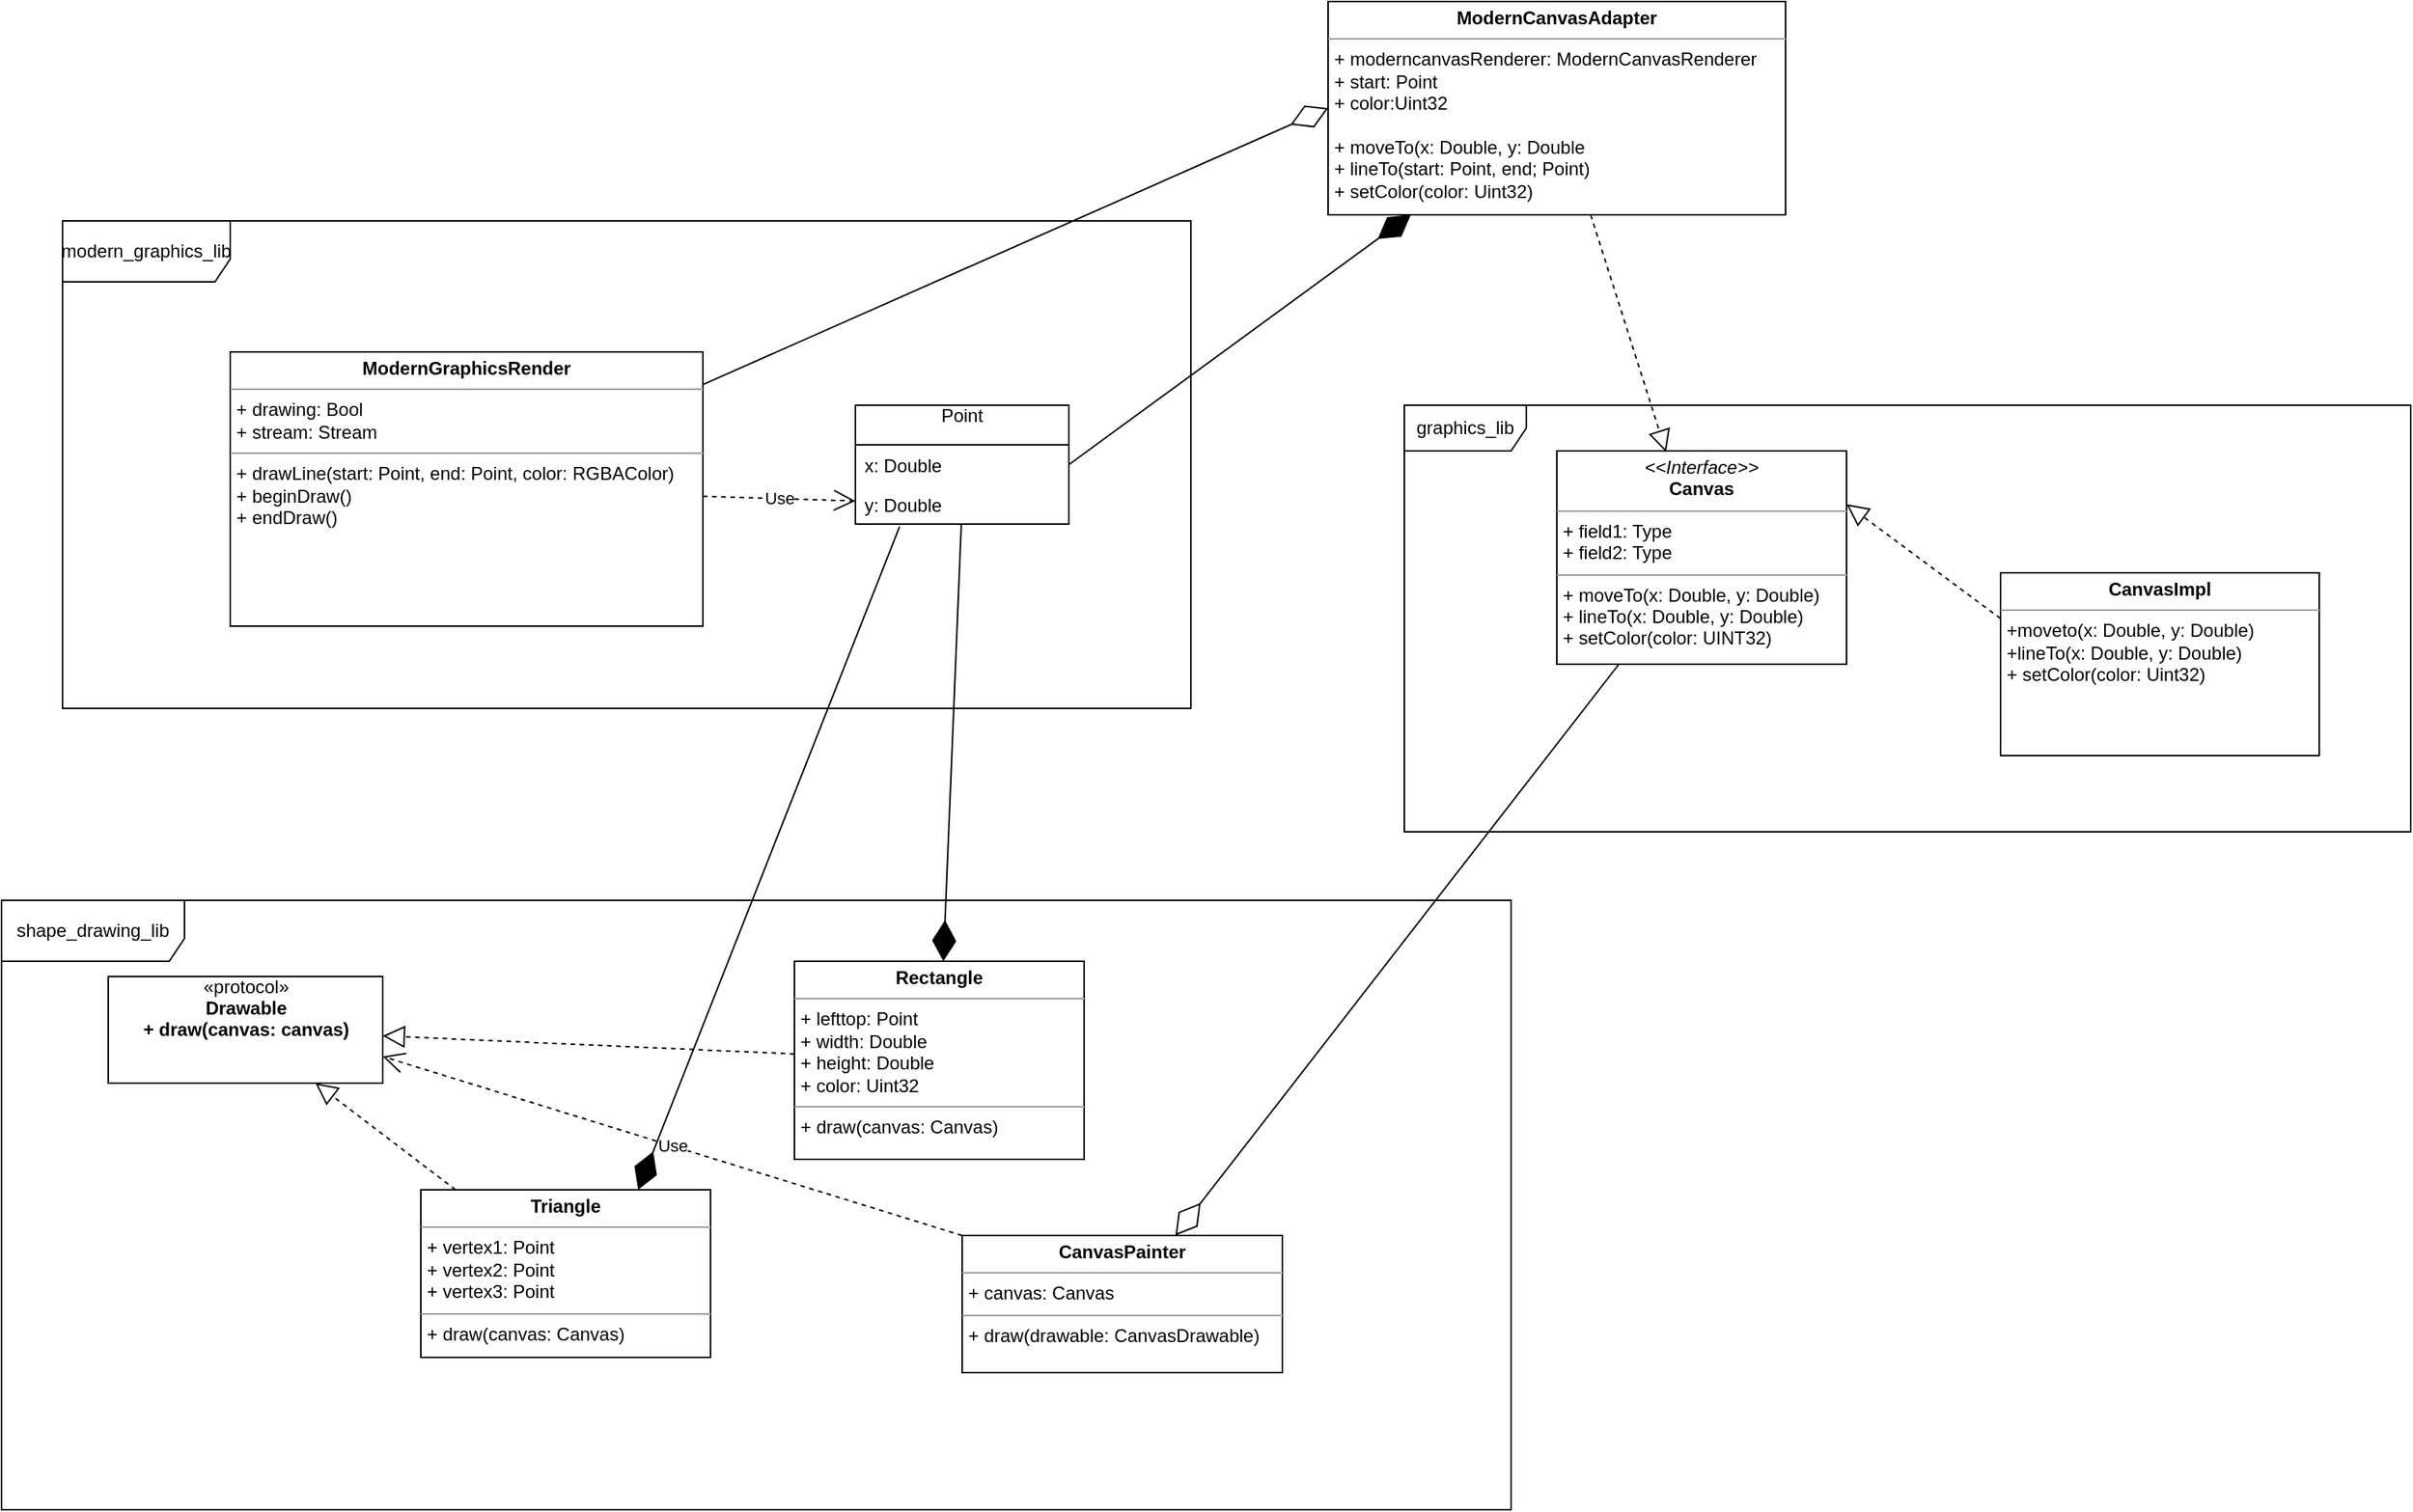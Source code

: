 <mxfile version="13.7.5" type="github">
  <diagram id="jV7EGz2FMvTnKeeAJpUA" name="Page-1">
    <mxGraphModel dx="1954" dy="1269" grid="1" gridSize="10" guides="1" tooltips="1" connect="1" arrows="1" fold="1" page="1" pageScale="1" pageWidth="827" pageHeight="1169" math="0" shadow="0">
      <root>
        <mxCell id="0" />
        <mxCell id="1" parent="0" />
        <mxCell id="cTWvNA8egQGXXlsdOXeB-5" value="graphics_lib" style="shape=umlFrame;whiteSpace=wrap;html=1;width=80;height=30;" vertex="1" parent="1">
          <mxGeometry x="940" y="535" width="660" height="280" as="geometry" />
        </mxCell>
        <mxCell id="cTWvNA8egQGXXlsdOXeB-7" value="&lt;p style=&quot;margin: 0px ; margin-top: 4px ; text-align: center&quot;&gt;&lt;i&gt;&amp;lt;&amp;lt;Interface&amp;gt;&amp;gt;&lt;/i&gt;&lt;br&gt;&lt;b&gt;Canvas&lt;/b&gt;&lt;/p&gt;&lt;hr size=&quot;1&quot;&gt;&lt;p style=&quot;margin: 0px ; margin-left: 4px&quot;&gt;+ field1: Type&lt;br&gt;+ field2: Type&lt;/p&gt;&lt;hr size=&quot;1&quot;&gt;&lt;p style=&quot;margin: 0px ; margin-left: 4px&quot;&gt;+ moveTo(x: Double, y: Double)&lt;/p&gt;&lt;p style=&quot;margin: 0px ; margin-left: 4px&quot;&gt;+ lineTo(x: Double, y: Double)&lt;/p&gt;&lt;p style=&quot;margin: 0px ; margin-left: 4px&quot;&gt;+ setColor(color: UINT32)&lt;/p&gt;&lt;p style=&quot;margin: 0px ; margin-left: 4px&quot;&gt;&lt;br&gt;&lt;/p&gt;" style="verticalAlign=top;align=left;overflow=fill;fontSize=12;fontFamily=Helvetica;html=1;" vertex="1" parent="1">
          <mxGeometry x="1040" y="565" width="190" height="140" as="geometry" />
        </mxCell>
        <mxCell id="cTWvNA8egQGXXlsdOXeB-8" value="&lt;p style=&quot;margin: 0px ; margin-top: 4px ; text-align: center&quot;&gt;&lt;b&gt;CanvasImpl&lt;/b&gt;&lt;/p&gt;&lt;hr size=&quot;1&quot;&gt;&lt;p style=&quot;margin: 0px ; margin-left: 4px&quot;&gt;+moveto(x: Double, y: Double)&lt;/p&gt;&lt;p style=&quot;margin: 0px ; margin-left: 4px&quot;&gt;+lineTo(x: Double, y: Double)&lt;/p&gt;&lt;p style=&quot;margin: 0px ; margin-left: 4px&quot;&gt;+ setColor(color: Uint32)&lt;/p&gt;&lt;p style=&quot;margin: 0px ; margin-left: 4px&quot;&gt;&lt;br&gt;&lt;/p&gt;" style="verticalAlign=top;align=left;overflow=fill;fontSize=12;fontFamily=Helvetica;html=1;" vertex="1" parent="1">
          <mxGeometry x="1331" y="645" width="209" height="120" as="geometry" />
        </mxCell>
        <mxCell id="cTWvNA8egQGXXlsdOXeB-9" value="" style="endArrow=block;dashed=1;endFill=0;endSize=12;html=1;entryX=1;entryY=0.25;entryDx=0;entryDy=0;exitX=0;exitY=0.25;exitDx=0;exitDy=0;" edge="1" parent="1" source="cTWvNA8egQGXXlsdOXeB-8" target="cTWvNA8egQGXXlsdOXeB-7">
          <mxGeometry width="160" relative="1" as="geometry">
            <mxPoint x="1270" y="615" as="sourcePoint" />
            <mxPoint x="1430" y="615" as="targetPoint" />
          </mxGeometry>
        </mxCell>
        <mxCell id="cTWvNA8egQGXXlsdOXeB-10" value="modern_graphics_lib" style="shape=umlFrame;whiteSpace=wrap;html=1;width=110;height=40;" vertex="1" parent="1">
          <mxGeometry x="60" y="414" width="740" height="320" as="geometry" />
        </mxCell>
        <mxCell id="cTWvNA8egQGXXlsdOXeB-12" value="&lt;p style=&quot;margin: 0px ; margin-top: 4px ; text-align: center&quot;&gt;&lt;b&gt;ModernGraphicsRender&lt;/b&gt;&lt;/p&gt;&lt;hr size=&quot;1&quot;&gt;&lt;p style=&quot;margin: 0px ; margin-left: 4px&quot;&gt;+ drawing: Bool&lt;/p&gt;&lt;p style=&quot;margin: 0px ; margin-left: 4px&quot;&gt;+ stream: Stream&lt;/p&gt;&lt;hr size=&quot;1&quot;&gt;&lt;p style=&quot;margin: 0px ; margin-left: 4px&quot;&gt;+ drawLine(start: Point, end: Point, color: RGBAColor)&lt;/p&gt;&lt;p style=&quot;margin: 0px ; margin-left: 4px&quot;&gt;+ beginDraw()&lt;/p&gt;&lt;p style=&quot;margin: 0px ; margin-left: 4px&quot;&gt;+ endDraw()&lt;/p&gt;" style="verticalAlign=top;align=left;overflow=fill;fontSize=12;fontFamily=Helvetica;html=1;" vertex="1" parent="1">
          <mxGeometry x="170" y="500" width="310" height="180" as="geometry" />
        </mxCell>
        <mxCell id="cTWvNA8egQGXXlsdOXeB-15" value="Point&#xa;" style="swimlane;fontStyle=0;childLayout=stackLayout;horizontal=1;startSize=26;fillColor=none;horizontalStack=0;resizeParent=1;resizeParentMax=0;resizeLast=0;collapsible=1;marginBottom=0;" vertex="1" parent="1">
          <mxGeometry x="580" y="535" width="140" height="78" as="geometry" />
        </mxCell>
        <mxCell id="cTWvNA8egQGXXlsdOXeB-17" value="x: Double " style="text;strokeColor=none;fillColor=none;align=left;verticalAlign=top;spacingLeft=4;spacingRight=4;overflow=hidden;rotatable=0;points=[[0,0.5],[1,0.5]];portConstraint=eastwest;" vertex="1" parent="cTWvNA8egQGXXlsdOXeB-15">
          <mxGeometry y="26" width="140" height="26" as="geometry" />
        </mxCell>
        <mxCell id="cTWvNA8egQGXXlsdOXeB-18" value="y: Double&#xa;" style="text;strokeColor=none;fillColor=none;align=left;verticalAlign=top;spacingLeft=4;spacingRight=4;overflow=hidden;rotatable=0;points=[[0,0.5],[1,0.5]];portConstraint=eastwest;" vertex="1" parent="cTWvNA8egQGXXlsdOXeB-15">
          <mxGeometry y="52" width="140" height="26" as="geometry" />
        </mxCell>
        <mxCell id="cTWvNA8egQGXXlsdOXeB-19" value="Use" style="endArrow=open;endSize=12;dashed=1;html=1;" edge="1" parent="1" source="cTWvNA8egQGXXlsdOXeB-12" target="cTWvNA8egQGXXlsdOXeB-18">
          <mxGeometry width="160" relative="1" as="geometry">
            <mxPoint x="500" y="480" as="sourcePoint" />
            <mxPoint x="660" y="480" as="targetPoint" />
          </mxGeometry>
        </mxCell>
        <mxCell id="cTWvNA8egQGXXlsdOXeB-20" value="shape_drawing_lib&lt;br&gt;" style="shape=umlFrame;whiteSpace=wrap;html=1;width=120;height=40;" vertex="1" parent="1">
          <mxGeometry x="20" y="860" width="990" height="400" as="geometry" />
        </mxCell>
        <mxCell id="cTWvNA8egQGXXlsdOXeB-21" value="«protocol»&lt;br&gt;&lt;b&gt;Drawable&lt;br&gt;+ draw(canvas: canvas)&lt;br&gt;&lt;br&gt;&lt;br&gt;&lt;/b&gt;" style="html=1;" vertex="1" parent="1">
          <mxGeometry x="90" y="910" width="180" height="70" as="geometry" />
        </mxCell>
        <mxCell id="cTWvNA8egQGXXlsdOXeB-22" value="&lt;p style=&quot;margin: 0px ; margin-top: 4px ; text-align: center&quot;&gt;&lt;b&gt;Triangle&lt;/b&gt;&lt;/p&gt;&lt;hr size=&quot;1&quot;&gt;&lt;p style=&quot;margin: 0px ; margin-left: 4px&quot;&gt;+ vertex1: Point&lt;/p&gt;&lt;p style=&quot;margin: 0px ; margin-left: 4px&quot;&gt;+ vertex2: Point&lt;/p&gt;&lt;p style=&quot;margin: 0px ; margin-left: 4px&quot;&gt;+ vertex3: Point&lt;/p&gt;&lt;hr size=&quot;1&quot;&gt;&lt;p style=&quot;margin: 0px ; margin-left: 4px&quot;&gt;+ draw(canvas: Canvas)&lt;/p&gt;&lt;p style=&quot;margin: 0px ; margin-left: 4px&quot;&gt;&lt;br&gt;&lt;/p&gt;" style="verticalAlign=top;align=left;overflow=fill;fontSize=12;fontFamily=Helvetica;html=1;" vertex="1" parent="1">
          <mxGeometry x="295" y="1050" width="190" height="110" as="geometry" />
        </mxCell>
        <mxCell id="cTWvNA8egQGXXlsdOXeB-23" value="&lt;p style=&quot;margin: 0px ; margin-top: 4px ; text-align: center&quot;&gt;&lt;b&gt;Rectangle&lt;/b&gt;&lt;/p&gt;&lt;hr size=&quot;1&quot;&gt;&lt;p style=&quot;margin: 0px ; margin-left: 4px&quot;&gt;+ lefttop: Point&lt;/p&gt;&lt;p style=&quot;margin: 0px ; margin-left: 4px&quot;&gt;+ width: Double&lt;/p&gt;&lt;p style=&quot;margin: 0px ; margin-left: 4px&quot;&gt;+ height: Double&lt;/p&gt;&lt;p style=&quot;margin: 0px ; margin-left: 4px&quot;&gt;+ color: Uint32&lt;/p&gt;&lt;hr size=&quot;1&quot;&gt;&lt;p style=&quot;margin: 0px ; margin-left: 4px&quot;&gt;+ draw(canvas: Canvas&lt;span&gt;)&lt;/span&gt;&lt;/p&gt;" style="verticalAlign=top;align=left;overflow=fill;fontSize=12;fontFamily=Helvetica;html=1;" vertex="1" parent="1">
          <mxGeometry x="540" y="900" width="190" height="130" as="geometry" />
        </mxCell>
        <mxCell id="cTWvNA8egQGXXlsdOXeB-24" value="" style="endArrow=block;dashed=1;endFill=0;endSize=12;html=1;" edge="1" parent="1" source="cTWvNA8egQGXXlsdOXeB-23" target="cTWvNA8egQGXXlsdOXeB-21">
          <mxGeometry width="160" relative="1" as="geometry">
            <mxPoint x="170" y="1040" as="sourcePoint" />
            <mxPoint x="330" y="1040" as="targetPoint" />
          </mxGeometry>
        </mxCell>
        <mxCell id="cTWvNA8egQGXXlsdOXeB-25" value="" style="endArrow=block;dashed=1;endFill=0;endSize=12;html=1;" edge="1" parent="1" source="cTWvNA8egQGXXlsdOXeB-22" target="cTWvNA8egQGXXlsdOXeB-21">
          <mxGeometry width="160" relative="1" as="geometry">
            <mxPoint x="525" y="980.004" as="sourcePoint" />
            <mxPoint x="255" y="968.136" as="targetPoint" />
          </mxGeometry>
        </mxCell>
        <mxCell id="cTWvNA8egQGXXlsdOXeB-26" value="&lt;p style=&quot;margin: 0px ; margin-top: 4px ; text-align: center&quot;&gt;&lt;b&gt;CanvasPainter&lt;/b&gt;&lt;/p&gt;&lt;hr size=&quot;1&quot;&gt;&lt;p style=&quot;margin: 0px ; margin-left: 4px&quot;&gt;+ canvas: Canvas&lt;/p&gt;&lt;hr size=&quot;1&quot;&gt;&lt;p style=&quot;margin: 0px ; margin-left: 4px&quot;&gt;+ draw(drawable: CanvasDrawable)&lt;/p&gt;" style="verticalAlign=top;align=left;overflow=fill;fontSize=12;fontFamily=Helvetica;html=1;" vertex="1" parent="1">
          <mxGeometry x="650" y="1080" width="210" height="90" as="geometry" />
        </mxCell>
        <mxCell id="cTWvNA8egQGXXlsdOXeB-27" value="" style="endArrow=diamondThin;endFill=0;endSize=24;html=1;" edge="1" parent="1" source="cTWvNA8egQGXXlsdOXeB-7" target="cTWvNA8egQGXXlsdOXeB-26">
          <mxGeometry width="160" relative="1" as="geometry">
            <mxPoint x="860" y="1100" as="sourcePoint" />
            <mxPoint x="1190" y="990" as="targetPoint" />
          </mxGeometry>
        </mxCell>
        <mxCell id="cTWvNA8egQGXXlsdOXeB-28" value="Use" style="endArrow=open;endSize=12;dashed=1;html=1;entryX=1;entryY=0.75;entryDx=0;entryDy=0;exitX=0;exitY=0;exitDx=0;exitDy=0;" edge="1" parent="1" source="cTWvNA8egQGXXlsdOXeB-26" target="cTWvNA8egQGXXlsdOXeB-21">
          <mxGeometry width="160" relative="1" as="geometry">
            <mxPoint x="530" y="1140" as="sourcePoint" />
            <mxPoint x="690" y="1140" as="targetPoint" />
          </mxGeometry>
        </mxCell>
        <mxCell id="cTWvNA8egQGXXlsdOXeB-33" value="" style="endArrow=diamondThin;endFill=1;endSize=24;html=1;entryX=0.75;entryY=0;entryDx=0;entryDy=0;exitX=0.207;exitY=1.065;exitDx=0;exitDy=0;exitPerimeter=0;" edge="1" parent="1" source="cTWvNA8egQGXXlsdOXeB-18" target="cTWvNA8egQGXXlsdOXeB-22">
          <mxGeometry width="160" relative="1" as="geometry">
            <mxPoint x="610" y="800" as="sourcePoint" />
            <mxPoint x="770" y="800" as="targetPoint" />
          </mxGeometry>
        </mxCell>
        <mxCell id="cTWvNA8egQGXXlsdOXeB-34" value="" style="endArrow=diamondThin;endFill=1;endSize=24;html=1;" edge="1" parent="1" source="cTWvNA8egQGXXlsdOXeB-18" target="cTWvNA8egQGXXlsdOXeB-23">
          <mxGeometry width="160" relative="1" as="geometry">
            <mxPoint x="618.98" y="624.69" as="sourcePoint" />
            <mxPoint x="447.5" y="1060" as="targetPoint" />
          </mxGeometry>
        </mxCell>
        <mxCell id="cTWvNA8egQGXXlsdOXeB-35" value="&lt;p style=&quot;margin: 0px ; margin-top: 4px ; text-align: center&quot;&gt;&lt;b&gt;ModernCanvasAdapter&lt;/b&gt;&lt;/p&gt;&lt;hr size=&quot;1&quot;&gt;&lt;p style=&quot;margin: 0px ; margin-left: 4px&quot;&gt;+ moderncanvasRenderer: ModernCanvasRenderer&lt;/p&gt;&lt;p style=&quot;margin: 0px ; margin-left: 4px&quot;&gt;+ start: Point&amp;nbsp;&lt;/p&gt;&lt;p style=&quot;margin: 0px ; margin-left: 4px&quot;&gt;+ color:Uint32&lt;/p&gt;&lt;p style=&quot;margin: 0px ; margin-left: 4px&quot;&gt;&lt;br&gt;&lt;/p&gt;&lt;p style=&quot;margin: 0px 0px 0px 4px&quot;&gt;+ moveTo(x: Double, y: Double&lt;/p&gt;&lt;p style=&quot;margin: 0px 0px 0px 4px&quot;&gt;+ lineTo(start: Point, end; Point)&lt;/p&gt;&lt;p style=&quot;margin: 0px 0px 0px 4px&quot;&gt;+ setColor(color: Uint32)&lt;/p&gt;" style="verticalAlign=top;align=left;overflow=fill;fontSize=12;fontFamily=Helvetica;html=1;" vertex="1" parent="1">
          <mxGeometry x="890" y="270" width="300" height="140" as="geometry" />
        </mxCell>
        <mxCell id="cTWvNA8egQGXXlsdOXeB-36" value="" style="endArrow=diamondThin;endFill=0;endSize=24;html=1;entryX=0;entryY=0.5;entryDx=0;entryDy=0;" edge="1" parent="1" source="cTWvNA8egQGXXlsdOXeB-12" target="cTWvNA8egQGXXlsdOXeB-35">
          <mxGeometry width="160" relative="1" as="geometry">
            <mxPoint x="600" y="350" as="sourcePoint" />
            <mxPoint x="760" y="350" as="targetPoint" />
          </mxGeometry>
        </mxCell>
        <mxCell id="cTWvNA8egQGXXlsdOXeB-37" value="" style="endArrow=diamondThin;endFill=1;endSize=24;html=1;exitX=1;exitY=0.5;exitDx=0;exitDy=0;" edge="1" parent="1" source="cTWvNA8egQGXXlsdOXeB-17" target="cTWvNA8egQGXXlsdOXeB-35">
          <mxGeometry width="160" relative="1" as="geometry">
            <mxPoint x="970" y="690" as="sourcePoint" />
            <mxPoint x="1130" y="690" as="targetPoint" />
          </mxGeometry>
        </mxCell>
        <mxCell id="cTWvNA8egQGXXlsdOXeB-38" value="" style="endArrow=block;dashed=1;endFill=0;endSize=12;html=1;entryX=0.377;entryY=0.005;entryDx=0;entryDy=0;entryPerimeter=0;" edge="1" parent="1" source="cTWvNA8egQGXXlsdOXeB-35" target="cTWvNA8egQGXXlsdOXeB-7">
          <mxGeometry width="160" relative="1" as="geometry">
            <mxPoint x="460" y="350" as="sourcePoint" />
            <mxPoint x="620" y="350" as="targetPoint" />
          </mxGeometry>
        </mxCell>
      </root>
    </mxGraphModel>
  </diagram>
</mxfile>

